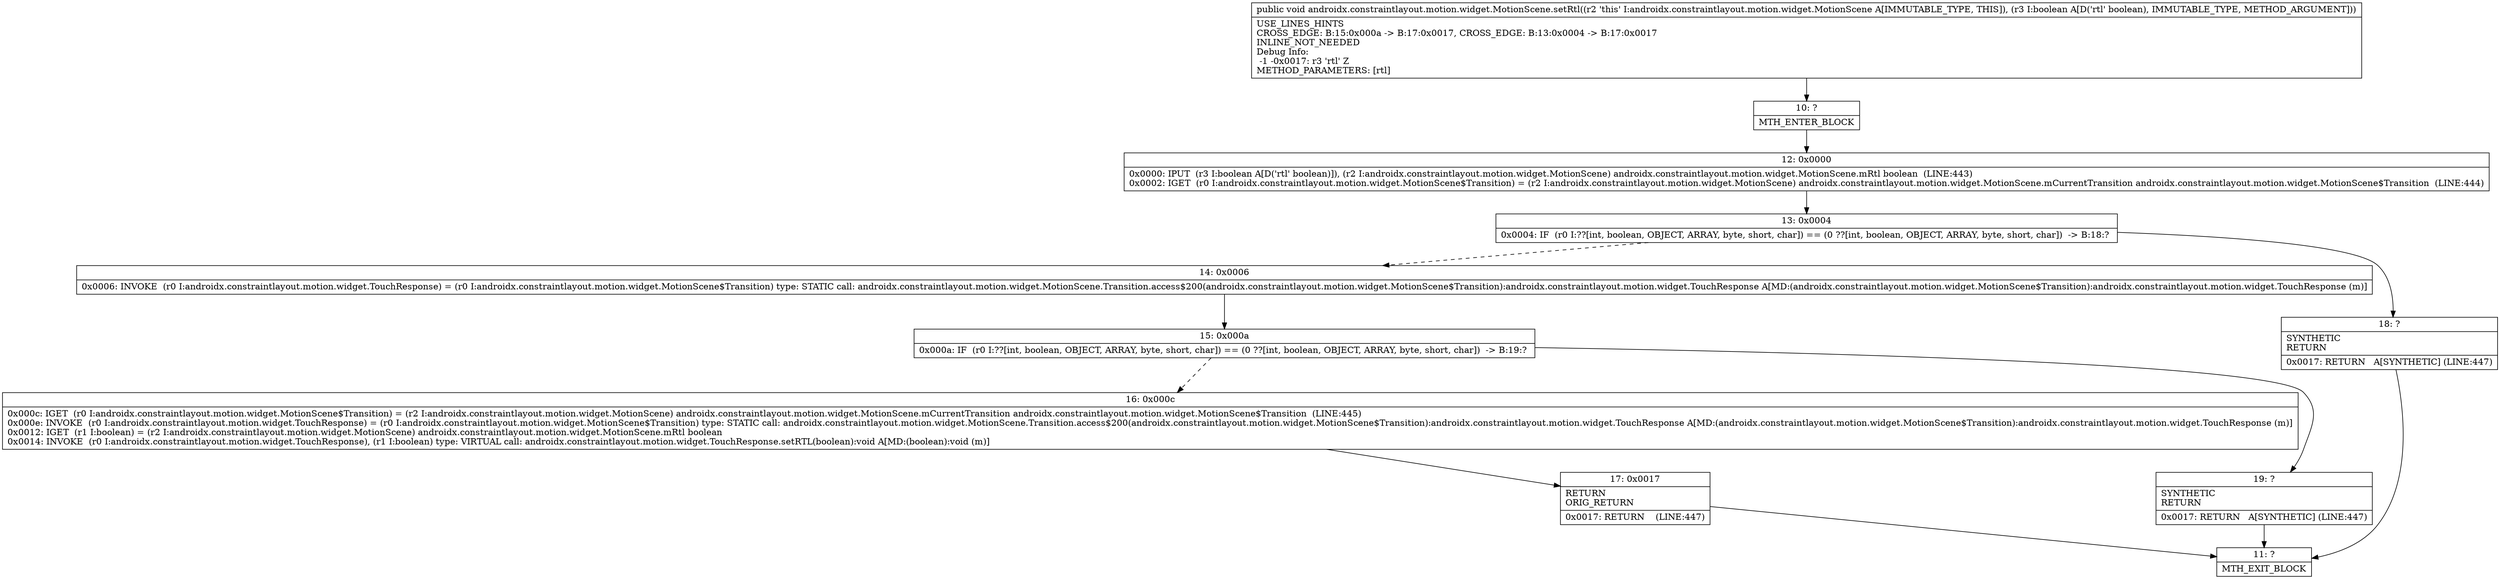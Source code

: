 digraph "CFG forandroidx.constraintlayout.motion.widget.MotionScene.setRtl(Z)V" {
Node_10 [shape=record,label="{10\:\ ?|MTH_ENTER_BLOCK\l}"];
Node_12 [shape=record,label="{12\:\ 0x0000|0x0000: IPUT  (r3 I:boolean A[D('rtl' boolean)]), (r2 I:androidx.constraintlayout.motion.widget.MotionScene) androidx.constraintlayout.motion.widget.MotionScene.mRtl boolean  (LINE:443)\l0x0002: IGET  (r0 I:androidx.constraintlayout.motion.widget.MotionScene$Transition) = (r2 I:androidx.constraintlayout.motion.widget.MotionScene) androidx.constraintlayout.motion.widget.MotionScene.mCurrentTransition androidx.constraintlayout.motion.widget.MotionScene$Transition  (LINE:444)\l}"];
Node_13 [shape=record,label="{13\:\ 0x0004|0x0004: IF  (r0 I:??[int, boolean, OBJECT, ARRAY, byte, short, char]) == (0 ??[int, boolean, OBJECT, ARRAY, byte, short, char])  \-\> B:18:? \l}"];
Node_14 [shape=record,label="{14\:\ 0x0006|0x0006: INVOKE  (r0 I:androidx.constraintlayout.motion.widget.TouchResponse) = (r0 I:androidx.constraintlayout.motion.widget.MotionScene$Transition) type: STATIC call: androidx.constraintlayout.motion.widget.MotionScene.Transition.access$200(androidx.constraintlayout.motion.widget.MotionScene$Transition):androidx.constraintlayout.motion.widget.TouchResponse A[MD:(androidx.constraintlayout.motion.widget.MotionScene$Transition):androidx.constraintlayout.motion.widget.TouchResponse (m)]\l}"];
Node_15 [shape=record,label="{15\:\ 0x000a|0x000a: IF  (r0 I:??[int, boolean, OBJECT, ARRAY, byte, short, char]) == (0 ??[int, boolean, OBJECT, ARRAY, byte, short, char])  \-\> B:19:? \l}"];
Node_16 [shape=record,label="{16\:\ 0x000c|0x000c: IGET  (r0 I:androidx.constraintlayout.motion.widget.MotionScene$Transition) = (r2 I:androidx.constraintlayout.motion.widget.MotionScene) androidx.constraintlayout.motion.widget.MotionScene.mCurrentTransition androidx.constraintlayout.motion.widget.MotionScene$Transition  (LINE:445)\l0x000e: INVOKE  (r0 I:androidx.constraintlayout.motion.widget.TouchResponse) = (r0 I:androidx.constraintlayout.motion.widget.MotionScene$Transition) type: STATIC call: androidx.constraintlayout.motion.widget.MotionScene.Transition.access$200(androidx.constraintlayout.motion.widget.MotionScene$Transition):androidx.constraintlayout.motion.widget.TouchResponse A[MD:(androidx.constraintlayout.motion.widget.MotionScene$Transition):androidx.constraintlayout.motion.widget.TouchResponse (m)]\l0x0012: IGET  (r1 I:boolean) = (r2 I:androidx.constraintlayout.motion.widget.MotionScene) androidx.constraintlayout.motion.widget.MotionScene.mRtl boolean \l0x0014: INVOKE  (r0 I:androidx.constraintlayout.motion.widget.TouchResponse), (r1 I:boolean) type: VIRTUAL call: androidx.constraintlayout.motion.widget.TouchResponse.setRTL(boolean):void A[MD:(boolean):void (m)]\l}"];
Node_17 [shape=record,label="{17\:\ 0x0017|RETURN\lORIG_RETURN\l|0x0017: RETURN    (LINE:447)\l}"];
Node_11 [shape=record,label="{11\:\ ?|MTH_EXIT_BLOCK\l}"];
Node_19 [shape=record,label="{19\:\ ?|SYNTHETIC\lRETURN\l|0x0017: RETURN   A[SYNTHETIC] (LINE:447)\l}"];
Node_18 [shape=record,label="{18\:\ ?|SYNTHETIC\lRETURN\l|0x0017: RETURN   A[SYNTHETIC] (LINE:447)\l}"];
MethodNode[shape=record,label="{public void androidx.constraintlayout.motion.widget.MotionScene.setRtl((r2 'this' I:androidx.constraintlayout.motion.widget.MotionScene A[IMMUTABLE_TYPE, THIS]), (r3 I:boolean A[D('rtl' boolean), IMMUTABLE_TYPE, METHOD_ARGUMENT]))  | USE_LINES_HINTS\lCROSS_EDGE: B:15:0x000a \-\> B:17:0x0017, CROSS_EDGE: B:13:0x0004 \-\> B:17:0x0017\lINLINE_NOT_NEEDED\lDebug Info:\l  \-1 \-0x0017: r3 'rtl' Z\lMETHOD_PARAMETERS: [rtl]\l}"];
MethodNode -> Node_10;Node_10 -> Node_12;
Node_12 -> Node_13;
Node_13 -> Node_14[style=dashed];
Node_13 -> Node_18;
Node_14 -> Node_15;
Node_15 -> Node_16[style=dashed];
Node_15 -> Node_19;
Node_16 -> Node_17;
Node_17 -> Node_11;
Node_19 -> Node_11;
Node_18 -> Node_11;
}

